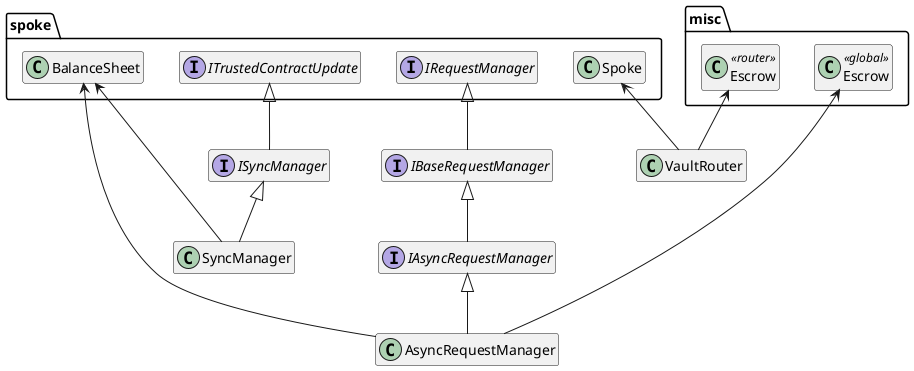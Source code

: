 @startuml
hide empty members

package misc {
    class "Escrow" as GlobalEscrow<<global>>
    class "Escrow" as RouterEscrow<<router>>
}

package spoke {
    class Spoke
    class BalanceSheet
    interface ITrustedContractUpdate
    interface IRequestManager
}

interface IBaseRequestManager

interface IAsyncRequestManager
interface ISyncManager

IBaseRequestManager -up-|> IRequestManager

IAsyncRequestManager -up-|> IBaseRequestManager
ISyncManager -up-|> ITrustedContractUpdate

AsyncRequestManager -up--> GlobalEscrow
AsyncRequestManager -up--> BalanceSheet
AsyncRequestManager -up-|> IAsyncRequestManager

SyncManager -up-|> ISyncManager
SyncManager -up--> BalanceSheet

VaultRouter -up-> RouterEscrow
VaultRouter -up-> Spoke

@enduml
